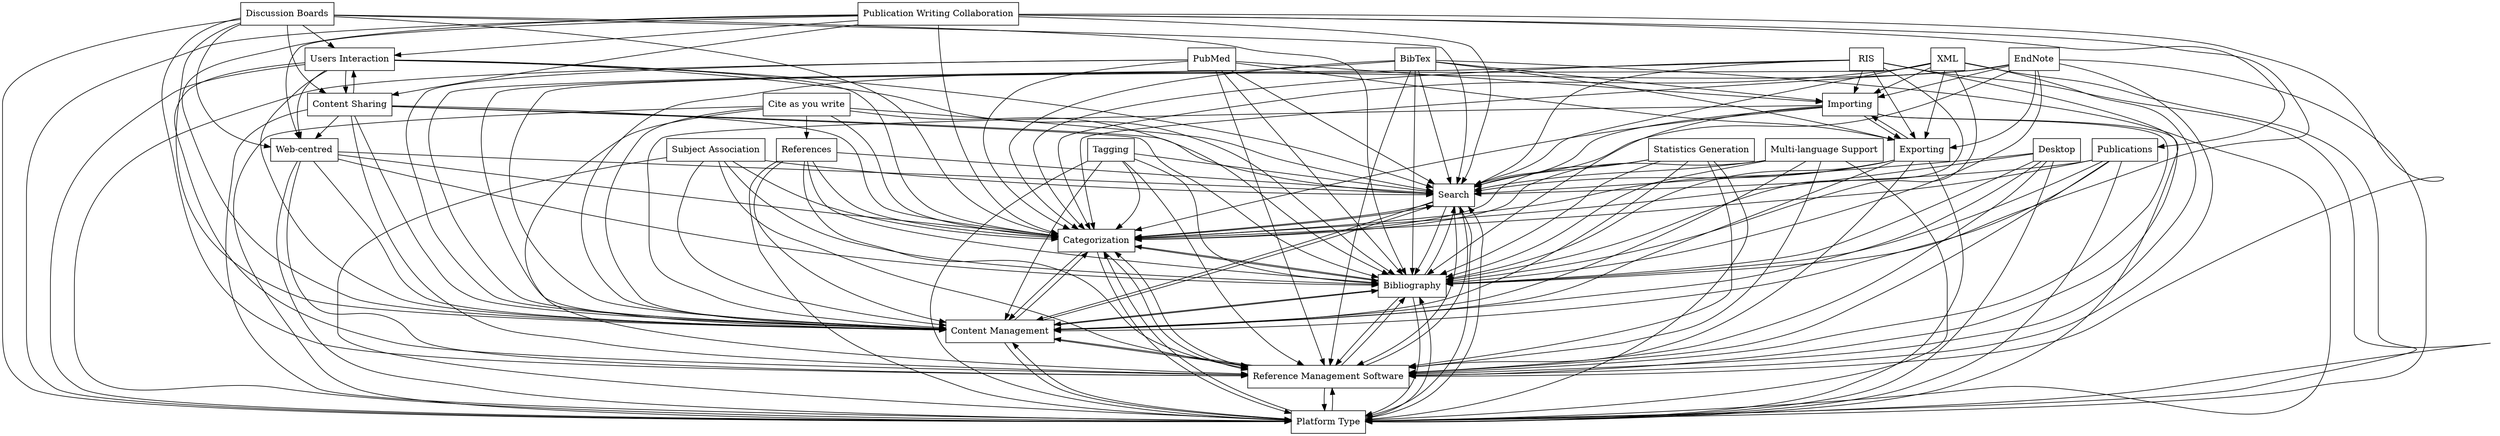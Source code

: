 digraph{
graph [rankdir=TB];
node [shape=box];
edge [arrowhead=normal];
0[label="Search",]
1[label="Publication Writing Collaboration",]
2[label="Cite as you write",]
3[label="Categorization",]
4[label="Statistics Generation",]
5[label="Multi-language Support",]
6[label="References",]
7[label="RIS",]
8[label="Tagging",]
9[label="Importing",]
10[label="Desktop",]
11[label="EndNote",]
12[label="Exporting",]
13[label="Platform Type",]
14[label="Discussion Boards",]
15[label="Reference Management Software",]
16[label="Web-centred",]
17[label="Publications",]
18[label="PubMed",]
19[label="Users Interaction",]
20[label="Content Management",]
21[label="Bibliography",]
22[label="BibTex",]
23[label="Subject Association",]
24[label="XML",]
25[label="Content Sharing",]
0->3[label="",]
0->13[label="",]
0->15[label="",]
0->20[label="",]
0->21[label="",]
1->0[label="",]
1->3[label="",]
1->13[label="",]
1->15[label="",]
1->16[label="",]
1->17[label="",]
1->19[label="",]
1->20[label="",]
1->21[label="",]
1->25[label="",]
2->0[label="",]
2->3[label="",]
2->6[label="",]
2->13[label="",]
2->15[label="",]
2->20[label="",]
2->21[label="",]
3->0[label="",]
3->13[label="",]
3->15[label="",]
3->20[label="",]
3->21[label="",]
4->0[label="",]
4->3[label="",]
4->13[label="",]
4->15[label="",]
4->20[label="",]
4->21[label="",]
5->0[label="",]
5->3[label="",]
5->13[label="",]
5->15[label="",]
5->20[label="",]
5->21[label="",]
6->0[label="",]
6->3[label="",]
6->13[label="",]
6->15[label="",]
6->20[label="",]
6->21[label="",]
7->0[label="",]
7->3[label="",]
7->9[label="",]
7->12[label="",]
7->13[label="",]
7->15[label="",]
7->20[label="",]
7->21[label="",]
8->0[label="",]
8->3[label="",]
8->13[label="",]
8->15[label="",]
8->20[label="",]
8->21[label="",]
9->0[label="",]
9->3[label="",]
9->12[label="",]
9->13[label="",]
9->15[label="",]
9->20[label="",]
9->21[label="",]
10->0[label="",]
10->3[label="",]
10->13[label="",]
10->15[label="",]
10->20[label="",]
10->21[label="",]
11->0[label="",]
11->3[label="",]
11->9[label="",]
11->12[label="",]
11->13[label="",]
11->15[label="",]
11->20[label="",]
11->21[label="",]
12->0[label="",]
12->3[label="",]
12->9[label="",]
12->13[label="",]
12->15[label="",]
12->20[label="",]
12->21[label="",]
13->0[label="",]
13->3[label="",]
13->15[label="",]
13->20[label="",]
13->21[label="",]
14->0[label="",]
14->3[label="",]
14->13[label="",]
14->15[label="",]
14->16[label="",]
14->19[label="",]
14->20[label="",]
14->21[label="",]
14->25[label="",]
15->0[label="",]
15->3[label="",]
15->13[label="",]
15->20[label="",]
15->21[label="",]
16->0[label="",]
16->3[label="",]
16->13[label="",]
16->15[label="",]
16->20[label="",]
16->21[label="",]
17->0[label="",]
17->3[label="",]
17->13[label="",]
17->15[label="",]
17->20[label="",]
17->21[label="",]
18->0[label="",]
18->3[label="",]
18->9[label="",]
18->12[label="",]
18->13[label="",]
18->15[label="",]
18->20[label="",]
18->21[label="",]
19->0[label="",]
19->3[label="",]
19->13[label="",]
19->15[label="",]
19->16[label="",]
19->20[label="",]
19->21[label="",]
19->25[label="",]
20->0[label="",]
20->3[label="",]
20->13[label="",]
20->15[label="",]
20->21[label="",]
21->0[label="",]
21->3[label="",]
21->13[label="",]
21->15[label="",]
21->20[label="",]
22->0[label="",]
22->3[label="",]
22->9[label="",]
22->12[label="",]
22->13[label="",]
22->15[label="",]
22->20[label="",]
22->21[label="",]
23->0[label="",]
23->3[label="",]
23->13[label="",]
23->15[label="",]
23->20[label="",]
23->21[label="",]
24->0[label="",]
24->3[label="",]
24->9[label="",]
24->12[label="",]
24->13[label="",]
24->15[label="",]
24->20[label="",]
24->21[label="",]
25->0[label="",]
25->3[label="",]
25->13[label="",]
25->15[label="",]
25->16[label="",]
25->19[label="",]
25->20[label="",]
25->21[label="",]
}
